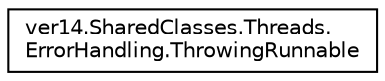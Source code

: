 digraph "Graphical Class Hierarchy"
{
 // LATEX_PDF_SIZE
  edge [fontname="Helvetica",fontsize="10",labelfontname="Helvetica",labelfontsize="10"];
  node [fontname="Helvetica",fontsize="10",shape=record];
  rankdir="LR";
  Node0 [label="ver14.SharedClasses.Threads.\lErrorHandling.ThrowingRunnable",height=0.2,width=0.4,color="black", fillcolor="white", style="filled",URL="$interfacever14_1_1_shared_classes_1_1_threads_1_1_error_handling_1_1_throwing_runnable.html",tooltip=" "];
}
